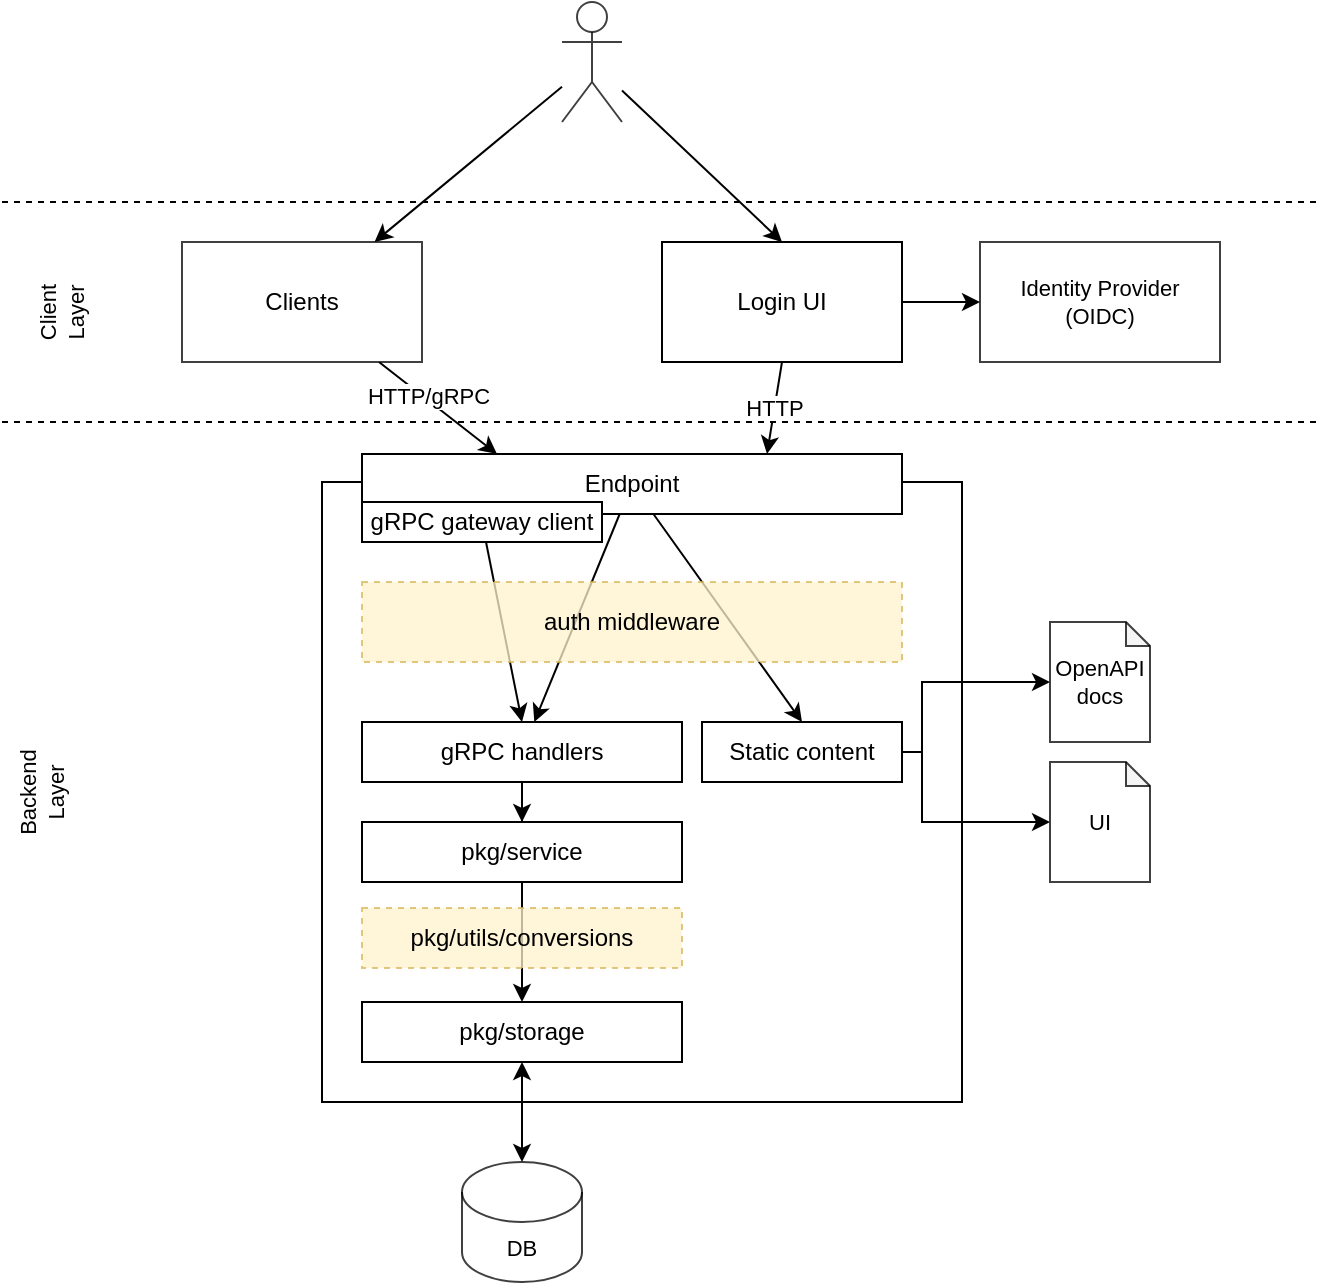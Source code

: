 <mxfile version="21.2.1" type="device">
  <diagram name="Page-1" id="b_yNU1N7l78QC7zcveyi">
    <mxGraphModel dx="1967" dy="826" grid="1" gridSize="10" guides="1" tooltips="1" connect="1" arrows="1" fold="1" page="1" pageScale="1" pageWidth="827" pageHeight="1169" math="0" shadow="0">
      <root>
        <mxCell id="0" />
        <mxCell id="1" parent="0" />
        <mxCell id="oTZfWmCUzqblOrwk99ZD-13" value="HTTP" style="edgeStyle=none;rounded=0;orthogonalLoop=1;jettySize=auto;html=1;exitX=0.5;exitY=1;exitDx=0;exitDy=0;entryX=0.75;entryY=0;entryDx=0;entryDy=0;" parent="1" source="oTZfWmCUzqblOrwk99ZD-1" target="oTZfWmCUzqblOrwk99ZD-8" edge="1">
          <mxGeometry x="-0.003" relative="1" as="geometry">
            <mxPoint x="222.803" y="495" as="sourcePoint" />
            <mxPoint x="222.5" y="541" as="targetPoint" />
            <mxPoint as="offset" />
          </mxGeometry>
        </mxCell>
        <mxCell id="oTZfWmCUzqblOrwk99ZD-40" style="edgeStyle=orthogonalEdgeStyle;rounded=0;orthogonalLoop=1;jettySize=auto;html=1;fontSize=11;startArrow=none;startFill=0;" parent="1" source="oTZfWmCUzqblOrwk99ZD-1" target="oTZfWmCUzqblOrwk99ZD-39" edge="1">
          <mxGeometry relative="1" as="geometry" />
        </mxCell>
        <mxCell id="oTZfWmCUzqblOrwk99ZD-1" value="Login UI" style="rounded=0;whiteSpace=wrap;html=1;" parent="1" vertex="1">
          <mxGeometry x="170" y="440" width="120" height="60" as="geometry" />
        </mxCell>
        <mxCell id="oTZfWmCUzqblOrwk99ZD-5" value="" style="rounded=0;whiteSpace=wrap;html=1;align=left;verticalAlign=top;" parent="1" vertex="1">
          <mxGeometry y="560" width="320" height="310" as="geometry" />
        </mxCell>
        <mxCell id="oTZfWmCUzqblOrwk99ZD-31" style="edgeStyle=orthogonalEdgeStyle;rounded=0;orthogonalLoop=1;jettySize=auto;html=1;" parent="1" source="oTZfWmCUzqblOrwk99ZD-6" target="oTZfWmCUzqblOrwk99ZD-30" edge="1">
          <mxGeometry relative="1" as="geometry" />
        </mxCell>
        <mxCell id="oTZfWmCUzqblOrwk99ZD-6" value="gRPC handlers" style="rounded=0;whiteSpace=wrap;html=1;" parent="1" vertex="1">
          <mxGeometry x="20" y="680" width="160" height="30" as="geometry" />
        </mxCell>
        <mxCell id="oTZfWmCUzqblOrwk99ZD-10" style="rounded=0;orthogonalLoop=1;jettySize=auto;html=1;" parent="1" source="oTZfWmCUzqblOrwk99ZD-8" target="oTZfWmCUzqblOrwk99ZD-6" edge="1">
          <mxGeometry relative="1" as="geometry" />
        </mxCell>
        <mxCell id="oTZfWmCUzqblOrwk99ZD-12" style="edgeStyle=none;rounded=0;orthogonalLoop=1;jettySize=auto;html=1;entryX=0.5;entryY=0;entryDx=0;entryDy=0;" parent="1" source="oTZfWmCUzqblOrwk99ZD-8" target="oTZfWmCUzqblOrwk99ZD-11" edge="1">
          <mxGeometry relative="1" as="geometry" />
        </mxCell>
        <mxCell id="oTZfWmCUzqblOrwk99ZD-8" value="Endpoint" style="rounded=0;whiteSpace=wrap;html=1;" parent="1" vertex="1">
          <mxGeometry x="20" y="546" width="270" height="30" as="geometry" />
        </mxCell>
        <mxCell id="oTZfWmCUzqblOrwk99ZD-9" style="rounded=0;orthogonalLoop=1;jettySize=auto;html=1;entryX=0.5;entryY=0;entryDx=0;entryDy=0;" parent="1" source="oTZfWmCUzqblOrwk99ZD-7" target="oTZfWmCUzqblOrwk99ZD-6" edge="1">
          <mxGeometry relative="1" as="geometry" />
        </mxCell>
        <mxCell id="oTZfWmCUzqblOrwk99ZD-7" value="gRPC gateway client" style="rounded=0;whiteSpace=wrap;html=1;" parent="1" vertex="1">
          <mxGeometry x="20" y="570" width="120" height="20" as="geometry" />
        </mxCell>
        <mxCell id="oTZfWmCUzqblOrwk99ZD-2" value="auth middleware" style="whiteSpace=wrap;html=1;rounded=0;fillColor=#fff2cc;strokeColor=#d6b656;gradientColor=none;dashed=1;opacity=75;" parent="1" vertex="1">
          <mxGeometry x="20" y="610" width="270" height="40" as="geometry" />
        </mxCell>
        <mxCell id="oTZfWmCUzqblOrwk99ZD-28" style="edgeStyle=orthogonalEdgeStyle;rounded=0;orthogonalLoop=1;jettySize=auto;html=1;" parent="1" source="oTZfWmCUzqblOrwk99ZD-11" target="oTZfWmCUzqblOrwk99ZD-26" edge="1">
          <mxGeometry relative="1" as="geometry">
            <Array as="points">
              <mxPoint x="300" y="695" />
              <mxPoint x="300" y="660" />
            </Array>
          </mxGeometry>
        </mxCell>
        <mxCell id="oTZfWmCUzqblOrwk99ZD-29" style="rounded=0;orthogonalLoop=1;jettySize=auto;html=1;entryX=0;entryY=0.5;entryDx=0;entryDy=0;entryPerimeter=0;edgeStyle=orthogonalEdgeStyle;" parent="1" source="oTZfWmCUzqblOrwk99ZD-11" target="oTZfWmCUzqblOrwk99ZD-27" edge="1">
          <mxGeometry relative="1" as="geometry">
            <Array as="points">
              <mxPoint x="300" y="695" />
              <mxPoint x="300" y="730" />
            </Array>
          </mxGeometry>
        </mxCell>
        <mxCell id="oTZfWmCUzqblOrwk99ZD-11" value="Static content" style="rounded=0;whiteSpace=wrap;html=1;" parent="1" vertex="1">
          <mxGeometry x="190" y="680" width="100" height="30" as="geometry" />
        </mxCell>
        <mxCell id="oTZfWmCUzqblOrwk99ZD-14" value="" style="endArrow=none;dashed=1;html=1;rounded=0;" parent="1" edge="1">
          <mxGeometry width="50" height="50" relative="1" as="geometry">
            <mxPoint x="-160" y="530" as="sourcePoint" />
            <mxPoint x="500" y="530" as="targetPoint" />
          </mxGeometry>
        </mxCell>
        <mxCell id="oTZfWmCUzqblOrwk99ZD-15" value="" style="endArrow=none;dashed=1;html=1;rounded=0;" parent="1" edge="1">
          <mxGeometry width="50" height="50" relative="1" as="geometry">
            <mxPoint x="-160" y="420" as="sourcePoint" />
            <mxPoint x="500" y="420" as="targetPoint" />
          </mxGeometry>
        </mxCell>
        <mxCell id="oTZfWmCUzqblOrwk99ZD-17" style="edgeStyle=none;rounded=0;orthogonalLoop=1;jettySize=auto;html=1;entryX=0.5;entryY=0;entryDx=0;entryDy=0;" parent="1" source="oTZfWmCUzqblOrwk99ZD-22" target="oTZfWmCUzqblOrwk99ZD-1" edge="1">
          <mxGeometry relative="1" as="geometry">
            <mxPoint x="170" y="368.0" as="sourcePoint" />
          </mxGeometry>
        </mxCell>
        <mxCell id="oTZfWmCUzqblOrwk99ZD-20" style="edgeStyle=none;rounded=0;orthogonalLoop=1;jettySize=auto;html=1;entryX=0.25;entryY=0;entryDx=0;entryDy=0;" parent="1" source="oTZfWmCUzqblOrwk99ZD-19" target="oTZfWmCUzqblOrwk99ZD-8" edge="1">
          <mxGeometry relative="1" as="geometry" />
        </mxCell>
        <mxCell id="oTZfWmCUzqblOrwk99ZD-21" value="HTTP/gRPC" style="edgeLabel;html=1;align=center;verticalAlign=middle;resizable=0;points=[];" parent="oTZfWmCUzqblOrwk99ZD-20" vertex="1" connectable="0">
          <mxGeometry x="-0.167" y="-1" relative="1" as="geometry">
            <mxPoint y="-3" as="offset" />
          </mxGeometry>
        </mxCell>
        <mxCell id="oTZfWmCUzqblOrwk99ZD-19" value="Clients" style="rounded=0;whiteSpace=wrap;html=1;gradientColor=none;opacity=75;" parent="1" vertex="1">
          <mxGeometry x="-70" y="440" width="120" height="60" as="geometry" />
        </mxCell>
        <mxCell id="oTZfWmCUzqblOrwk99ZD-23" style="edgeStyle=none;rounded=0;orthogonalLoop=1;jettySize=auto;html=1;" parent="1" source="oTZfWmCUzqblOrwk99ZD-22" target="oTZfWmCUzqblOrwk99ZD-19" edge="1">
          <mxGeometry relative="1" as="geometry" />
        </mxCell>
        <mxCell id="oTZfWmCUzqblOrwk99ZD-22" value="" style="shape=umlActor;verticalLabelPosition=bottom;verticalAlign=top;html=1;outlineConnect=0;gradientColor=none;opacity=75;" parent="1" vertex="1">
          <mxGeometry x="120" y="320" width="30" height="60" as="geometry" />
        </mxCell>
        <mxCell id="oTZfWmCUzqblOrwk99ZD-26" value="OpenAPI docs" style="shape=note;whiteSpace=wrap;html=1;backgroundOutline=1;darkOpacity=0.05;gradientColor=none;opacity=75;size=12;fontSize=11;" parent="1" vertex="1">
          <mxGeometry x="364" y="630" width="50" height="60" as="geometry" />
        </mxCell>
        <mxCell id="oTZfWmCUzqblOrwk99ZD-27" value="UI" style="shape=note;whiteSpace=wrap;html=1;backgroundOutline=1;darkOpacity=0.05;gradientColor=none;opacity=75;size=12;fontSize=11;" parent="1" vertex="1">
          <mxGeometry x="364" y="700" width="50" height="60" as="geometry" />
        </mxCell>
        <mxCell id="oTZfWmCUzqblOrwk99ZD-33" style="edgeStyle=orthogonalEdgeStyle;rounded=0;orthogonalLoop=1;jettySize=auto;html=1;entryX=0.5;entryY=0;entryDx=0;entryDy=0;" parent="1" source="oTZfWmCUzqblOrwk99ZD-30" target="oTZfWmCUzqblOrwk99ZD-32" edge="1">
          <mxGeometry relative="1" as="geometry" />
        </mxCell>
        <mxCell id="oTZfWmCUzqblOrwk99ZD-30" value="pkg/service" style="rounded=0;whiteSpace=wrap;html=1;" parent="1" vertex="1">
          <mxGeometry x="20" y="730" width="160" height="30" as="geometry" />
        </mxCell>
        <mxCell id="oTZfWmCUzqblOrwk99ZD-36" style="edgeStyle=orthogonalEdgeStyle;rounded=0;orthogonalLoop=1;jettySize=auto;html=1;fontSize=11;startArrow=classic;startFill=1;" parent="1" source="oTZfWmCUzqblOrwk99ZD-32" target="oTZfWmCUzqblOrwk99ZD-35" edge="1">
          <mxGeometry relative="1" as="geometry" />
        </mxCell>
        <mxCell id="oTZfWmCUzqblOrwk99ZD-32" value="pkg/storage" style="rounded=0;whiteSpace=wrap;html=1;" parent="1" vertex="1">
          <mxGeometry x="20" y="820" width="160" height="30" as="geometry" />
        </mxCell>
        <mxCell id="oTZfWmCUzqblOrwk99ZD-34" value="pkg/utils/conversions" style="rounded=0;whiteSpace=wrap;html=1;fillColor=#fff2cc;strokeColor=#d6b656;dashed=1;opacity=75;" parent="1" vertex="1">
          <mxGeometry x="20" y="773" width="160" height="30" as="geometry" />
        </mxCell>
        <mxCell id="oTZfWmCUzqblOrwk99ZD-35" value="DB" style="shape=cylinder3;whiteSpace=wrap;html=1;boundedLbl=1;backgroundOutline=1;size=15;fontSize=11;gradientColor=none;opacity=75;" parent="1" vertex="1">
          <mxGeometry x="70" y="900" width="60" height="60" as="geometry" />
        </mxCell>
        <mxCell id="oTZfWmCUzqblOrwk99ZD-37" value="Client Layer" style="text;html=1;strokeColor=none;fillColor=none;align=center;verticalAlign=middle;whiteSpace=wrap;rounded=0;fontSize=11;rotation=-90;" parent="1" vertex="1">
          <mxGeometry x="-160" y="460" width="60" height="30" as="geometry" />
        </mxCell>
        <mxCell id="oTZfWmCUzqblOrwk99ZD-38" value="Backend Layer" style="text;html=1;strokeColor=none;fillColor=none;align=center;verticalAlign=middle;whiteSpace=wrap;rounded=0;fontSize=11;rotation=-90;" parent="1" vertex="1">
          <mxGeometry x="-170" y="700" width="60" height="30" as="geometry" />
        </mxCell>
        <mxCell id="oTZfWmCUzqblOrwk99ZD-39" value="Identity Provider&lt;br&gt;(OIDC)" style="whiteSpace=wrap;html=1;rounded=0;fontSize=11;gradientColor=none;opacity=75;" parent="1" vertex="1">
          <mxGeometry x="329" y="440" width="120" height="60" as="geometry" />
        </mxCell>
      </root>
    </mxGraphModel>
  </diagram>
</mxfile>
